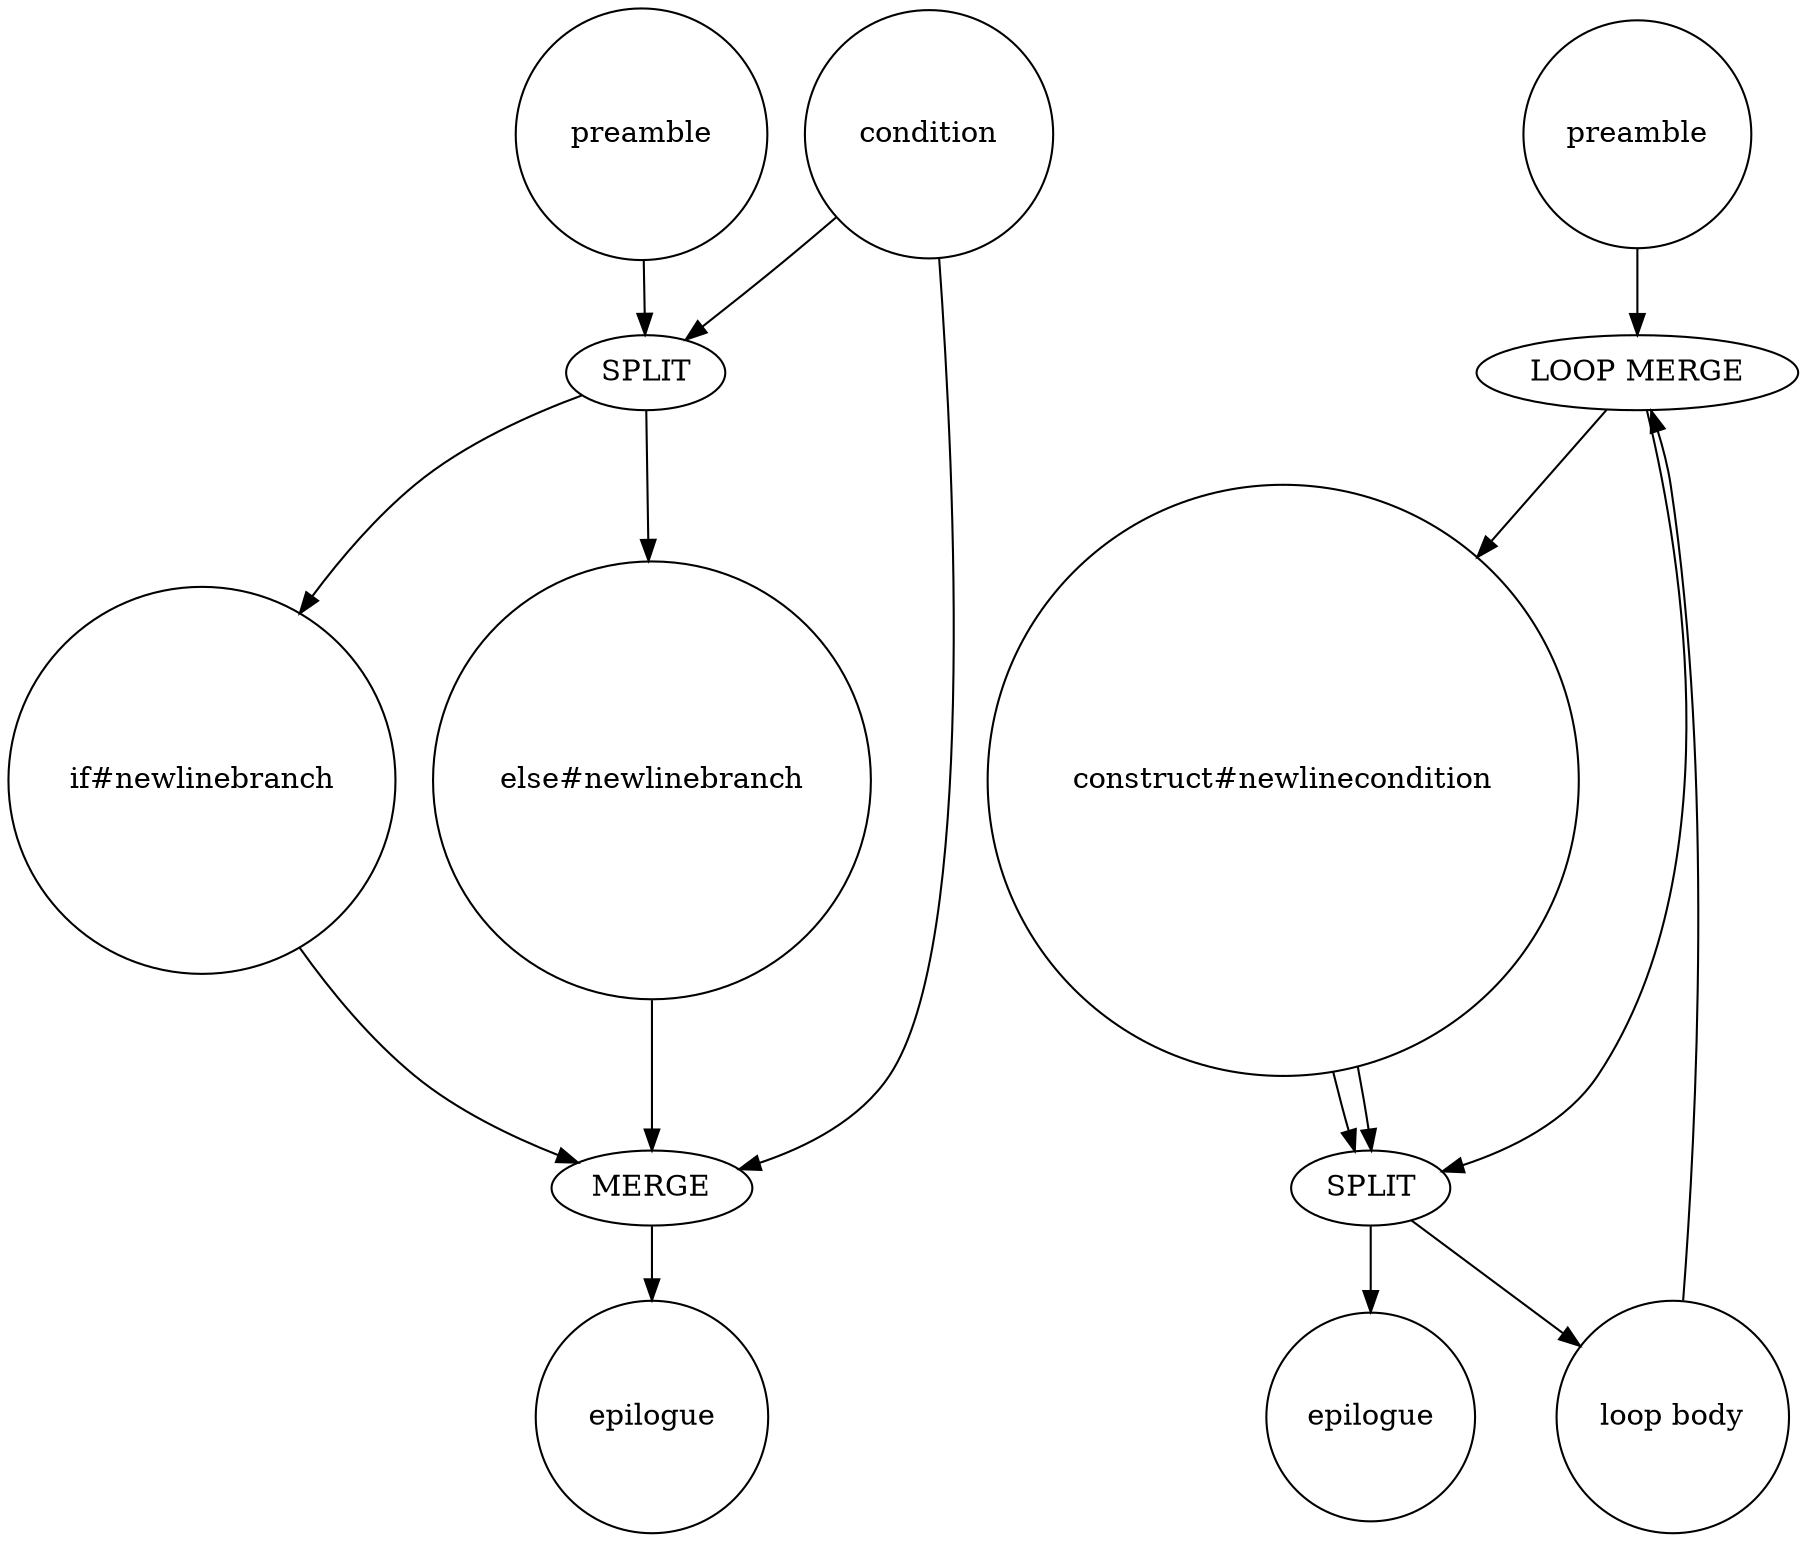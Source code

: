 digraph G{
#vertical 40
#include
  a[label=" preamble ",shape="circle"]
  ac[label=" condition ",shape="circle"]
  d[label=" epilogue ",shape="circle"]
  b[label="if#newlinebranch",shape="circle"]
  c[label="else#newlinebranch",shape="circle"]
  s[label="SPLIT"]
  m[label="MERGE"]
  a -> s;
  ac -> s;
  s -> b;
  s -> c;
  c -> m;
  b -> m;
  ac -> m;
  m -> d;

  aa -> mm;
  mm -> bb;
  mm -> ss;
  bb -> ss;
  bb -> ss;
  ss -> cc;
  cc -> mm;
  ss -> dd;
  aa[label="preamble",shape="circle"]
  dd[label="epilogue",shape="circle"]
  cc[label="loop body",shape="circle"]
  bb[label="construct#newlinecondition",shape="circle"]
  ss[label="SPLIT"]
  mm[label="LOOP MERGE"]
}
